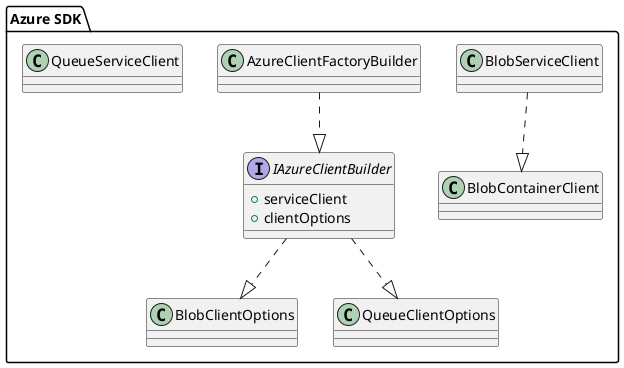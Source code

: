 @startuml PM_Model_Technology_Azure_SDK
' PM: Technology Azure SDK Model

package "Azure SDK" {
    class BlobServiceClient
    class BlobContainerClient
    class AzureClientFactoryBuilder
    interface IAzureClientBuilder {
        +serviceClient
        +clientOptions
    }
    class BlobClientOptions
    class QueueServiceClient
    class QueueClientOptions
}

BlobServiceClient ..|> BlobContainerClient
IAzureClientBuilder ..|> BlobClientOptions
IAzureClientBuilder ..|> QueueClientOptions
AzureClientFactoryBuilder ..|> IAzureClientBuilder

@enduml